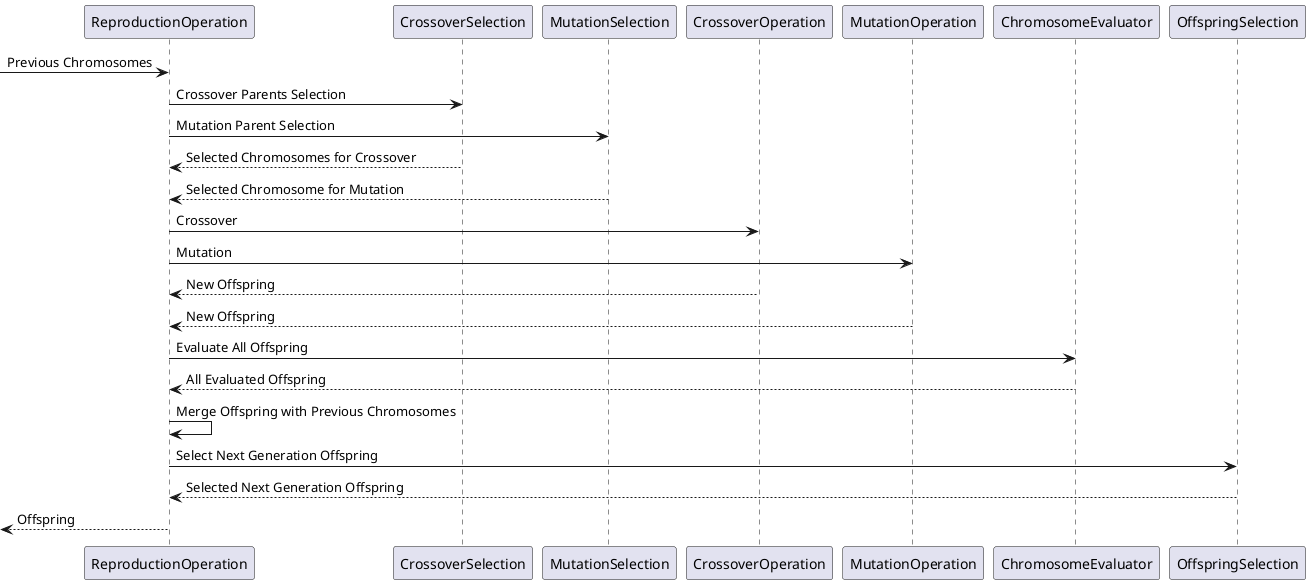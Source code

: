 @startuml
[-> ReproductionOperation: Previous Chromosomes
ReproductionOperation -> CrossoverSelection: Crossover Parents Selection
ReproductionOperation -> MutationSelection: Mutation Parent Selection
CrossoverSelection --> ReproductionOperation: Selected Chromosomes for Crossover
MutationSelection --> ReproductionOperation: Selected Chromosome for Mutation
ReproductionOperation -> CrossoverOperation: Crossover
ReproductionOperation -> MutationOperation: Mutation
CrossoverOperation --> ReproductionOperation: New Offspring
MutationOperation --> ReproductionOperation: New Offspring
ReproductionOperation -> ChromosomeEvaluator: Evaluate All Offspring
ChromosomeEvaluator --> ReproductionOperation: All Evaluated Offspring
ReproductionOperation -> ReproductionOperation: Merge Offspring with Previous Chromosomes
ReproductionOperation -> OffspringSelection: Select Next Generation Offspring
OffspringSelection --> ReproductionOperation: Selected Next Generation Offspring
[<-- ReproductionOperation: Offspring
@enduml
